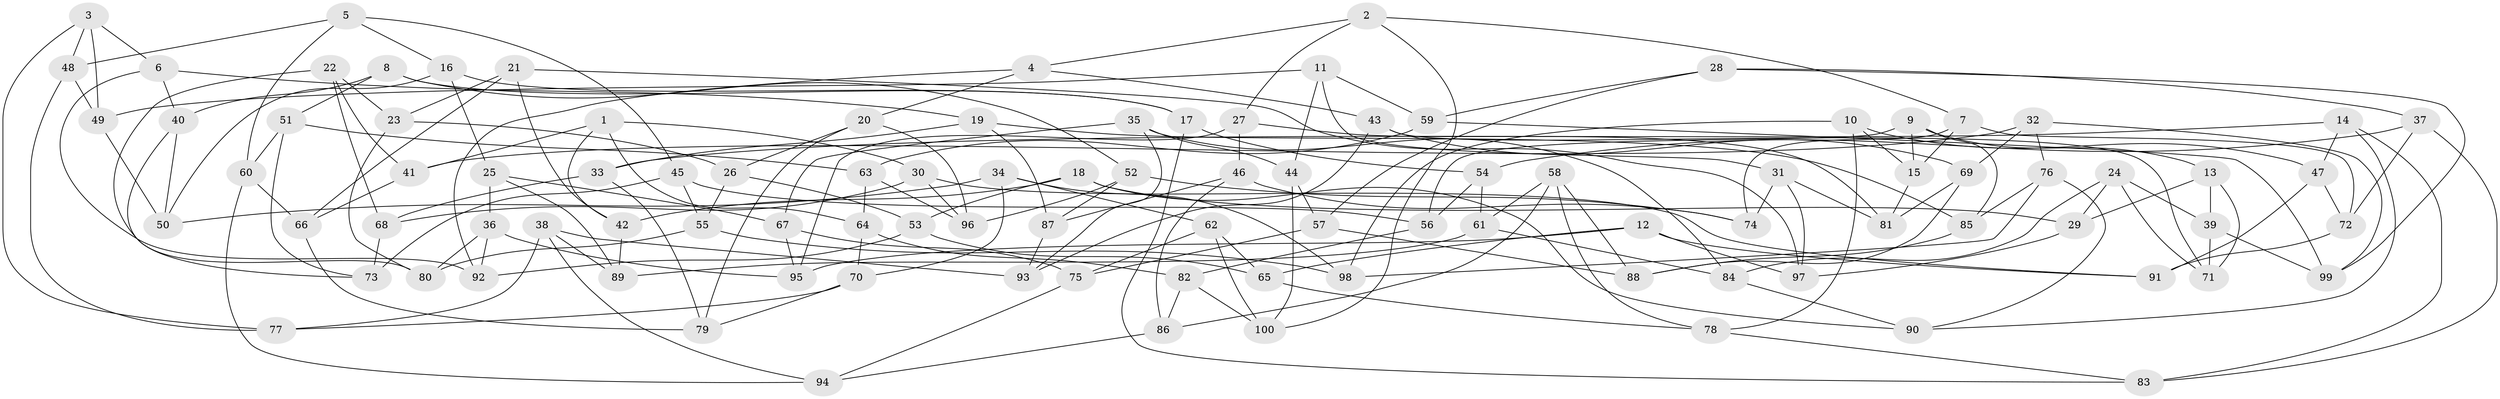 // Generated by graph-tools (version 1.1) at 2025/59/03/09/25 04:59:15]
// undirected, 100 vertices, 200 edges
graph export_dot {
graph [start="1"]
  node [color=gray90,style=filled];
  1;
  2;
  3;
  4;
  5;
  6;
  7;
  8;
  9;
  10;
  11;
  12;
  13;
  14;
  15;
  16;
  17;
  18;
  19;
  20;
  21;
  22;
  23;
  24;
  25;
  26;
  27;
  28;
  29;
  30;
  31;
  32;
  33;
  34;
  35;
  36;
  37;
  38;
  39;
  40;
  41;
  42;
  43;
  44;
  45;
  46;
  47;
  48;
  49;
  50;
  51;
  52;
  53;
  54;
  55;
  56;
  57;
  58;
  59;
  60;
  61;
  62;
  63;
  64;
  65;
  66;
  67;
  68;
  69;
  70;
  71;
  72;
  73;
  74;
  75;
  76;
  77;
  78;
  79;
  80;
  81;
  82;
  83;
  84;
  85;
  86;
  87;
  88;
  89;
  90;
  91;
  92;
  93;
  94;
  95;
  96;
  97;
  98;
  99;
  100;
  1 -- 64;
  1 -- 30;
  1 -- 41;
  1 -- 42;
  2 -- 7;
  2 -- 100;
  2 -- 4;
  2 -- 27;
  3 -- 6;
  3 -- 49;
  3 -- 48;
  3 -- 77;
  4 -- 43;
  4 -- 92;
  4 -- 20;
  5 -- 48;
  5 -- 45;
  5 -- 16;
  5 -- 60;
  6 -- 19;
  6 -- 92;
  6 -- 40;
  7 -- 15;
  7 -- 74;
  7 -- 72;
  8 -- 17;
  8 -- 40;
  8 -- 52;
  8 -- 51;
  9 -- 15;
  9 -- 56;
  9 -- 85;
  9 -- 13;
  10 -- 15;
  10 -- 98;
  10 -- 78;
  10 -- 47;
  11 -- 31;
  11 -- 44;
  11 -- 49;
  11 -- 59;
  12 -- 65;
  12 -- 97;
  12 -- 95;
  12 -- 91;
  13 -- 39;
  13 -- 71;
  13 -- 29;
  14 -- 47;
  14 -- 83;
  14 -- 90;
  14 -- 33;
  15 -- 81;
  16 -- 25;
  16 -- 17;
  16 -- 50;
  17 -- 54;
  17 -- 83;
  18 -- 53;
  18 -- 90;
  18 -- 29;
  18 -- 42;
  19 -- 87;
  19 -- 33;
  19 -- 85;
  20 -- 79;
  20 -- 96;
  20 -- 26;
  21 -- 97;
  21 -- 42;
  21 -- 66;
  21 -- 23;
  22 -- 68;
  22 -- 80;
  22 -- 23;
  22 -- 41;
  23 -- 80;
  23 -- 26;
  24 -- 39;
  24 -- 84;
  24 -- 71;
  24 -- 29;
  25 -- 67;
  25 -- 89;
  25 -- 36;
  26 -- 53;
  26 -- 55;
  27 -- 46;
  27 -- 81;
  27 -- 95;
  28 -- 37;
  28 -- 99;
  28 -- 59;
  28 -- 57;
  29 -- 97;
  30 -- 96;
  30 -- 68;
  30 -- 91;
  31 -- 81;
  31 -- 74;
  31 -- 97;
  32 -- 69;
  32 -- 99;
  32 -- 76;
  32 -- 41;
  33 -- 79;
  33 -- 68;
  34 -- 62;
  34 -- 50;
  34 -- 98;
  34 -- 70;
  35 -- 93;
  35 -- 67;
  35 -- 84;
  35 -- 44;
  36 -- 80;
  36 -- 95;
  36 -- 92;
  37 -- 54;
  37 -- 72;
  37 -- 83;
  38 -- 93;
  38 -- 94;
  38 -- 77;
  38 -- 89;
  39 -- 99;
  39 -- 71;
  40 -- 73;
  40 -- 50;
  41 -- 66;
  42 -- 89;
  43 -- 93;
  43 -- 71;
  43 -- 69;
  44 -- 100;
  44 -- 57;
  45 -- 56;
  45 -- 55;
  45 -- 73;
  46 -- 87;
  46 -- 74;
  46 -- 86;
  47 -- 91;
  47 -- 72;
  48 -- 77;
  48 -- 49;
  49 -- 50;
  51 -- 63;
  51 -- 73;
  51 -- 60;
  52 -- 87;
  52 -- 96;
  52 -- 74;
  53 -- 65;
  53 -- 92;
  54 -- 61;
  54 -- 56;
  55 -- 80;
  55 -- 98;
  56 -- 82;
  57 -- 75;
  57 -- 88;
  58 -- 78;
  58 -- 88;
  58 -- 86;
  58 -- 61;
  59 -- 63;
  59 -- 99;
  60 -- 66;
  60 -- 94;
  61 -- 84;
  61 -- 89;
  62 -- 100;
  62 -- 65;
  62 -- 75;
  63 -- 64;
  63 -- 96;
  64 -- 82;
  64 -- 70;
  65 -- 78;
  66 -- 79;
  67 -- 75;
  67 -- 95;
  68 -- 73;
  69 -- 81;
  69 -- 88;
  70 -- 77;
  70 -- 79;
  72 -- 91;
  75 -- 94;
  76 -- 98;
  76 -- 85;
  76 -- 90;
  78 -- 83;
  82 -- 86;
  82 -- 100;
  84 -- 90;
  85 -- 88;
  86 -- 94;
  87 -- 93;
}
